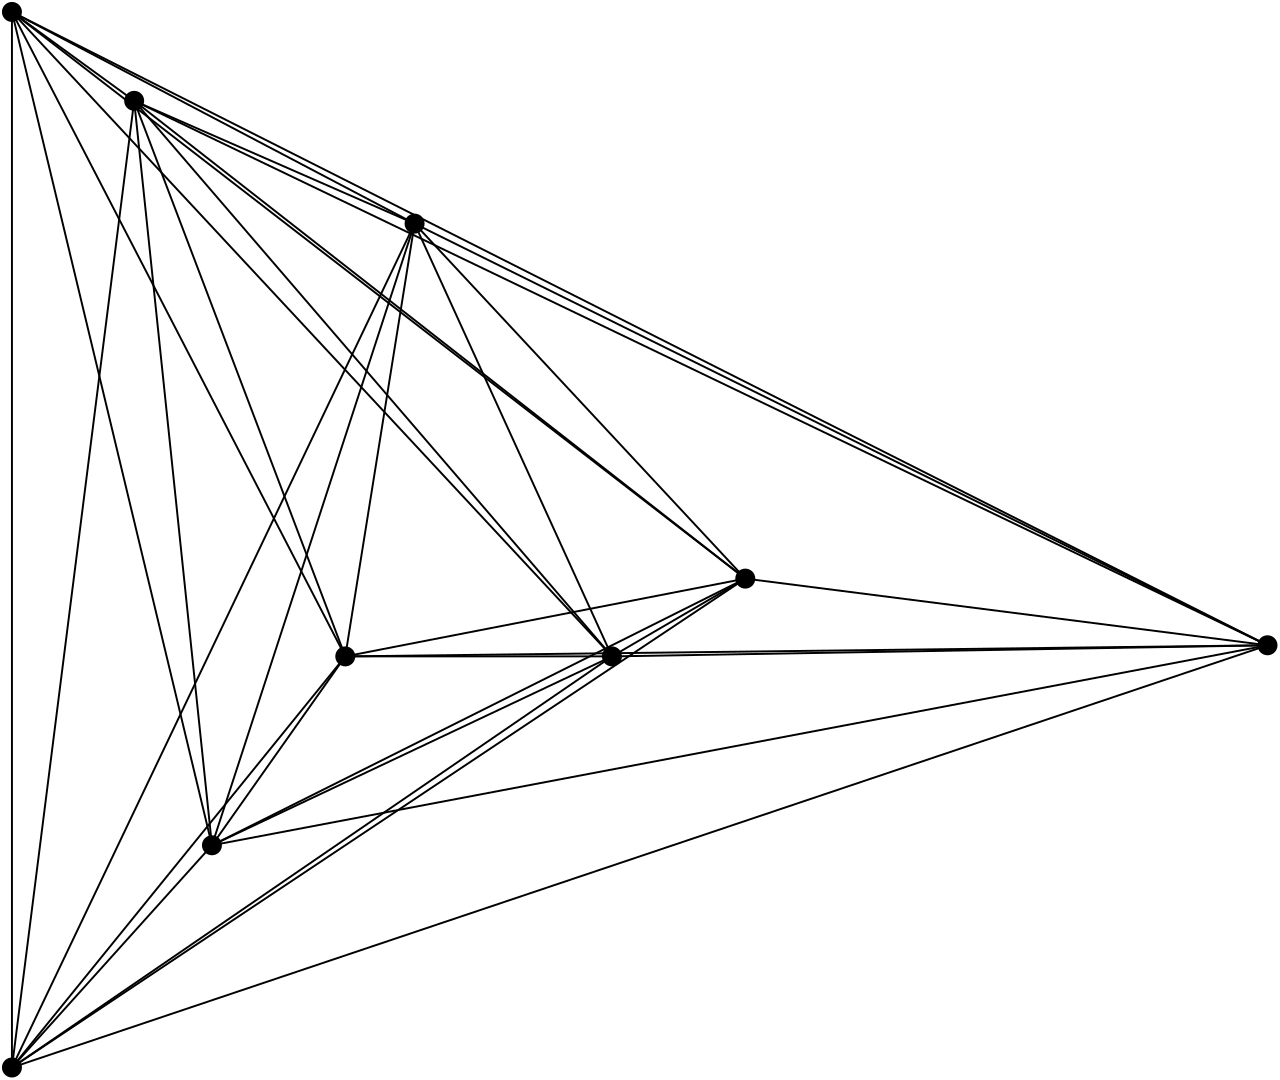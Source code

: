 <?xml version="1.0"?>
<!DOCTYPE ipe SYSTEM "ipe.dtd">
<ipe version="70206" creator="Ipe 7.2.7">
<info created="D:20190731181636" modified="D:20190731182105"/>
<ipestyle name="basic">
<symbol name="arrow/arc(spx)">
<path stroke="sym-stroke" fill="sym-stroke" pen="sym-pen">
0 0 m
-1 0.333 l
-1 -0.333 l
h
</path>
</symbol>
<symbol name="arrow/farc(spx)">
<path stroke="sym-stroke" fill="white" pen="sym-pen">
0 0 m
-1 0.333 l
-1 -0.333 l
h
</path>
</symbol>
<symbol name="arrow/ptarc(spx)">
<path stroke="sym-stroke" fill="sym-stroke" pen="sym-pen">
0 0 m
-1 0.333 l
-0.8 0 l
-1 -0.333 l
h
</path>
</symbol>
<symbol name="arrow/fptarc(spx)">
<path stroke="sym-stroke" fill="white" pen="sym-pen">
0 0 m
-1 0.333 l
-0.8 0 l
-1 -0.333 l
h
</path>
</symbol>
<symbol name="mark/circle(sx)" transformations="translations">
<path fill="sym-stroke">
0.6 0 0 0.6 0 0 e
0.4 0 0 0.4 0 0 e
</path>
</symbol>
<symbol name="mark/disk(sx)" transformations="translations">
<path fill="sym-stroke">
0.6 0 0 0.6 0 0 e
</path>
</symbol>
<symbol name="mark/fdisk(sfx)" transformations="translations">
<group>
<path fill="sym-fill">
0.5 0 0 0.5 0 0 e
</path>
<path fill="sym-stroke" fillrule="eofill">
0.6 0 0 0.6 0 0 e
0.4 0 0 0.4 0 0 e
</path>
</group>
</symbol>
<symbol name="mark/box(sx)" transformations="translations">
<path fill="sym-stroke" fillrule="eofill">
-0.6 -0.6 m
0.6 -0.6 l
0.6 0.6 l
-0.6 0.6 l
h
-0.4 -0.4 m
0.4 -0.4 l
0.4 0.4 l
-0.4 0.4 l
h
</path>
</symbol>
<symbol name="mark/square(sx)" transformations="translations">
<path fill="sym-stroke">
-0.6 -0.6 m
0.6 -0.6 l
0.6 0.6 l
-0.6 0.6 l
h
</path>
</symbol>
<symbol name="mark/fsquare(sfx)" transformations="translations">
<group>
<path fill="sym-fill">
-0.5 -0.5 m
0.5 -0.5 l
0.5 0.5 l
-0.5 0.5 l
h
</path>
<path fill="sym-stroke" fillrule="eofill">
-0.6 -0.6 m
0.6 -0.6 l
0.6 0.6 l
-0.6 0.6 l
h
-0.4 -0.4 m
0.4 -0.4 l
0.4 0.4 l
-0.4 0.4 l
h
</path>
</group>
</symbol>
<symbol name="mark/cross(sx)" transformations="translations">
<group>
<path fill="sym-stroke">
-0.43 -0.57 m
0.57 0.43 l
0.43 0.57 l
-0.57 -0.43 l
h
</path>
<path fill="sym-stroke">
-0.43 0.57 m
0.57 -0.43 l
0.43 -0.57 l
-0.57 0.43 l
h
</path>
</group>
</symbol>
<symbol name="arrow/fnormal(spx)">
<path stroke="sym-stroke" fill="white" pen="sym-pen">
0 0 m
-1 0.333 l
-1 -0.333 l
h
</path>
</symbol>
<symbol name="arrow/pointed(spx)">
<path stroke="sym-stroke" fill="sym-stroke" pen="sym-pen">
0 0 m
-1 0.333 l
-0.8 0 l
-1 -0.333 l
h
</path>
</symbol>
<symbol name="arrow/fpointed(spx)">
<path stroke="sym-stroke" fill="white" pen="sym-pen">
0 0 m
-1 0.333 l
-0.8 0 l
-1 -0.333 l
h
</path>
</symbol>
<symbol name="arrow/linear(spx)">
<path stroke="sym-stroke" pen="sym-pen">
-1 0.333 m
0 0 l
-1 -0.333 l
</path>
</symbol>
<symbol name="arrow/fdouble(spx)">
<path stroke="sym-stroke" fill="white" pen="sym-pen">
0 0 m
-1 0.333 l
-1 -0.333 l
h
-1 0 m
-2 0.333 l
-2 -0.333 l
h
</path>
</symbol>
<symbol name="arrow/double(spx)">
<path stroke="sym-stroke" fill="sym-stroke" pen="sym-pen">
0 0 m
-1 0.333 l
-1 -0.333 l
h
-1 0 m
-2 0.333 l
-2 -0.333 l
h
</path>
</symbol>
<pen name="heavier" value="0.8"/>
<pen name="fat" value="1.2"/>
<pen name="ultrafat" value="2"/>
<symbolsize name="large" value="5"/>
<symbolsize name="small" value="2"/>
<symbolsize name="tiny" value="1.1"/>
<arrowsize name="large" value="10"/>
<arrowsize name="small" value="5"/>
<arrowsize name="tiny" value="3"/>
<color name="red" value="1 0 0"/>
<color name="green" value="0 1 0"/>
<color name="blue" value="0 0 1"/>
<color name="yellow" value="1 1 0"/>
<color name="orange" value="1 0.647 0"/>
<color name="gold" value="1 0.843 0"/>
<color name="purple" value="0.627 0.125 0.941"/>
<color name="gray" value="0.745"/>
<color name="brown" value="0.647 0.165 0.165"/>
<color name="navy" value="0 0 0.502"/>
<color name="pink" value="1 0.753 0.796"/>
<color name="seagreen" value="0.18 0.545 0.341"/>
<color name="turquoise" value="0.251 0.878 0.816"/>
<color name="violet" value="0.933 0.51 0.933"/>
<color name="darkblue" value="0 0 0.545"/>
<color name="darkcyan" value="0 0.545 0.545"/>
<color name="darkgray" value="0.663"/>
<color name="darkgreen" value="0 0.392 0"/>
<color name="darkmagenta" value="0.545 0 0.545"/>
<color name="darkorange" value="1 0.549 0"/>
<color name="darkred" value="0.545 0 0"/>
<color name="lightblue" value="0.678 0.847 0.902"/>
<color name="lightcyan" value="0.878 1 1"/>
<color name="lightgray" value="0.827"/>
<color name="lightgreen" value="0.565 0.933 0.565"/>
<color name="lightyellow" value="1 1 0.878"/>
<dashstyle name="dashed" value="[4] 0"/>
<dashstyle name="dotted" value="[1 3] 0"/>
<dashstyle name="dash dotted" value="[4 2 1 2] 0"/>
<dashstyle name="dash dot dotted" value="[4 2 1 2 1 2] 0"/>
<textsize name="large" value="\large"/>
<textsize name="Large" value="\Large"/>
<textsize name="LARGE" value="\LARGE"/>
<textsize name="huge" value="\huge"/>
<textsize name="Huge" value="\Huge"/>
<textsize name="small" value="\small"/>
<textsize name="footnote" value="\footnotesize"/>
<textsize name="tiny" value="\tiny"/>
<textstyle name="center" begin="\begin{center}" end="\end{center}"/>
<textstyle name="itemize" begin="\begin{itemize}" end="\end{itemize}"/>
<textstyle name="item" begin="\begin{itemize}\item{}" end="\end{itemize}"/>
<gridsize name="4 pts" value="4"/>
<gridsize name="8 pts (~3 mm)" value="8"/>
<gridsize name="16 pts (~6 mm)" value="16"/>
<gridsize name="32 pts (~12 mm)" value="32"/>
<gridsize name="10 pts (~3.5 mm)" value="10"/>
<gridsize name="20 pts (~7 mm)" value="20"/>
<gridsize name="14 pts (~5 mm)" value="14"/>
<gridsize name="28 pts (~10 mm)" value="28"/>
<gridsize name="56 pts (~20 mm)" value="56"/>
<anglesize name="90 deg" value="90"/>
<anglesize name="60 deg" value="60"/>
<anglesize name="45 deg" value="45"/>
<anglesize name="30 deg" value="30"/>
<anglesize name="22.5 deg" value="22.5"/>
<opacity name="10%" value="0.1"/>
<opacity name="30%" value="0.3"/>
<opacity name="50%" value="0.5"/>
<opacity name="75%" value="0.75"/>
<tiling name="falling" angle="-60" step="4" width="1"/>
<tiling name="rising" angle="30" step="4" width="1"/>
</ipestyle>
<page>
<layer name="alpha"/>
<view layers="alpha" active="alpha"/>
<use layer="alpha" name="mark/disk(sx)" pos="12 560" size="6" stroke="black"/>
<use name="mark/disk(sx)" pos="56 528" size="6" stroke="black"/>
<use matrix="1 0 0 1 0.948575 3.79265" name="mark/disk(sx)" pos="156 480" size="6" stroke="black"/>
<use name="mark/disk(sx)" pos="464 332" size="6" stroke="black"/>
<use name="mark/disk(sx)" pos="276 356" size="6" stroke="black"/>
<use name="mark/disk(sx)" pos="228 328" size="6" stroke="black"/>
<use name="mark/disk(sx)" pos="132 328" size="6" stroke="black"/>
<use name="mark/disk(sx)" pos="84 260" size="6" stroke="black"/>
<use name="mark/disk(sx)" pos="12 180" size="6" stroke="black"/>
<path stroke="black" pen="0.7">
56 528 m
12 180 l
</path>
<path stroke="black" pen="0.7">
56 528 m
84 260 l
</path>
<path stroke="black" pen="0.7">
56 528 m
132 328 l
</path>
<path stroke="black" pen="0.7">
56 528 m
156.949 483.793 l
</path>
<path stroke="black" pen="0.7">
56 528 m
228 328 l
</path>
<path stroke="black" pen="0.7">
56 528 m
276 356 l
</path>
<path stroke="black" pen="0.7">
56 528 m
464 332 l
</path>
<path stroke="black" pen="0.7">
12 560 m
464 332 l
</path>
<path stroke="black" pen="0.7">
12 560 m
12 180 l
</path>
<path stroke="black" pen="0.7">
12 560 m
84 260 l
</path>
<path stroke="black" pen="0.7">
12 560 m
56 528 l
</path>
<path stroke="black" pen="0.7">
12 560 m
132 328 l
</path>
<path stroke="black" pen="0.7">
12 560 m
156.949 483.793 l
</path>
<path stroke="black" pen="0.7">
12 560 m
228 328 l
</path>
<path stroke="black" pen="0.7">
12 560 m
276 356 l
</path>
<path stroke="black" pen="0.7">
156.949 483.793 m
12 180 l
</path>
<path stroke="black" pen="0.7">
156.949 483.793 m
84 260 l
</path>
<path stroke="black" pen="0.7">
156.949 483.793 m
132 328 l
</path>
<path stroke="black" pen="0.7">
156.949 483.793 m
228 328 l
</path>
<path stroke="black" pen="0.7">
156.949 483.793 m
276 356 l
</path>
<path stroke="black" pen="0.7">
156.949 483.793 m
464 332 l
</path>
<path stroke="black" pen="0.7">
12 180 m
84 260 l
</path>
<path stroke="black" pen="0.7">
12 180 m
132 328 l
</path>
<path stroke="black" pen="0.7">
12 180 m
228 328 l
</path>
<path stroke="black" pen="0.7">
12 180 m
276 356 l
</path>
<path stroke="black" pen="0.7">
12 180 m
464 332 l
</path>
<path stroke="black" pen="0.7">
84 260 m
132 328 l
</path>
<path stroke="black" pen="0.7">
84 260 m
228 328 l
</path>
<path stroke="black" pen="0.7">
84 260 m
276 356 l
</path>
<path stroke="black" pen="0.7">
84 260 m
464 332 l
</path>
<path stroke="black" pen="0.7">
228 328 m
132 328 l
</path>
<path stroke="black" pen="0.7">
132 328 m
276 356 l
</path>
<path stroke="black" pen="0.7">
132 328 m
464 332 l
</path>
<path stroke="black" pen="0.7">
228 328 m
276 356 l
</path>
<path stroke="black" pen="0.7">
228 328 m
464 332 l
</path>
<path stroke="black" pen="0.7">
276 356 m
464 332 l
</path>
</page>
</ipe>
